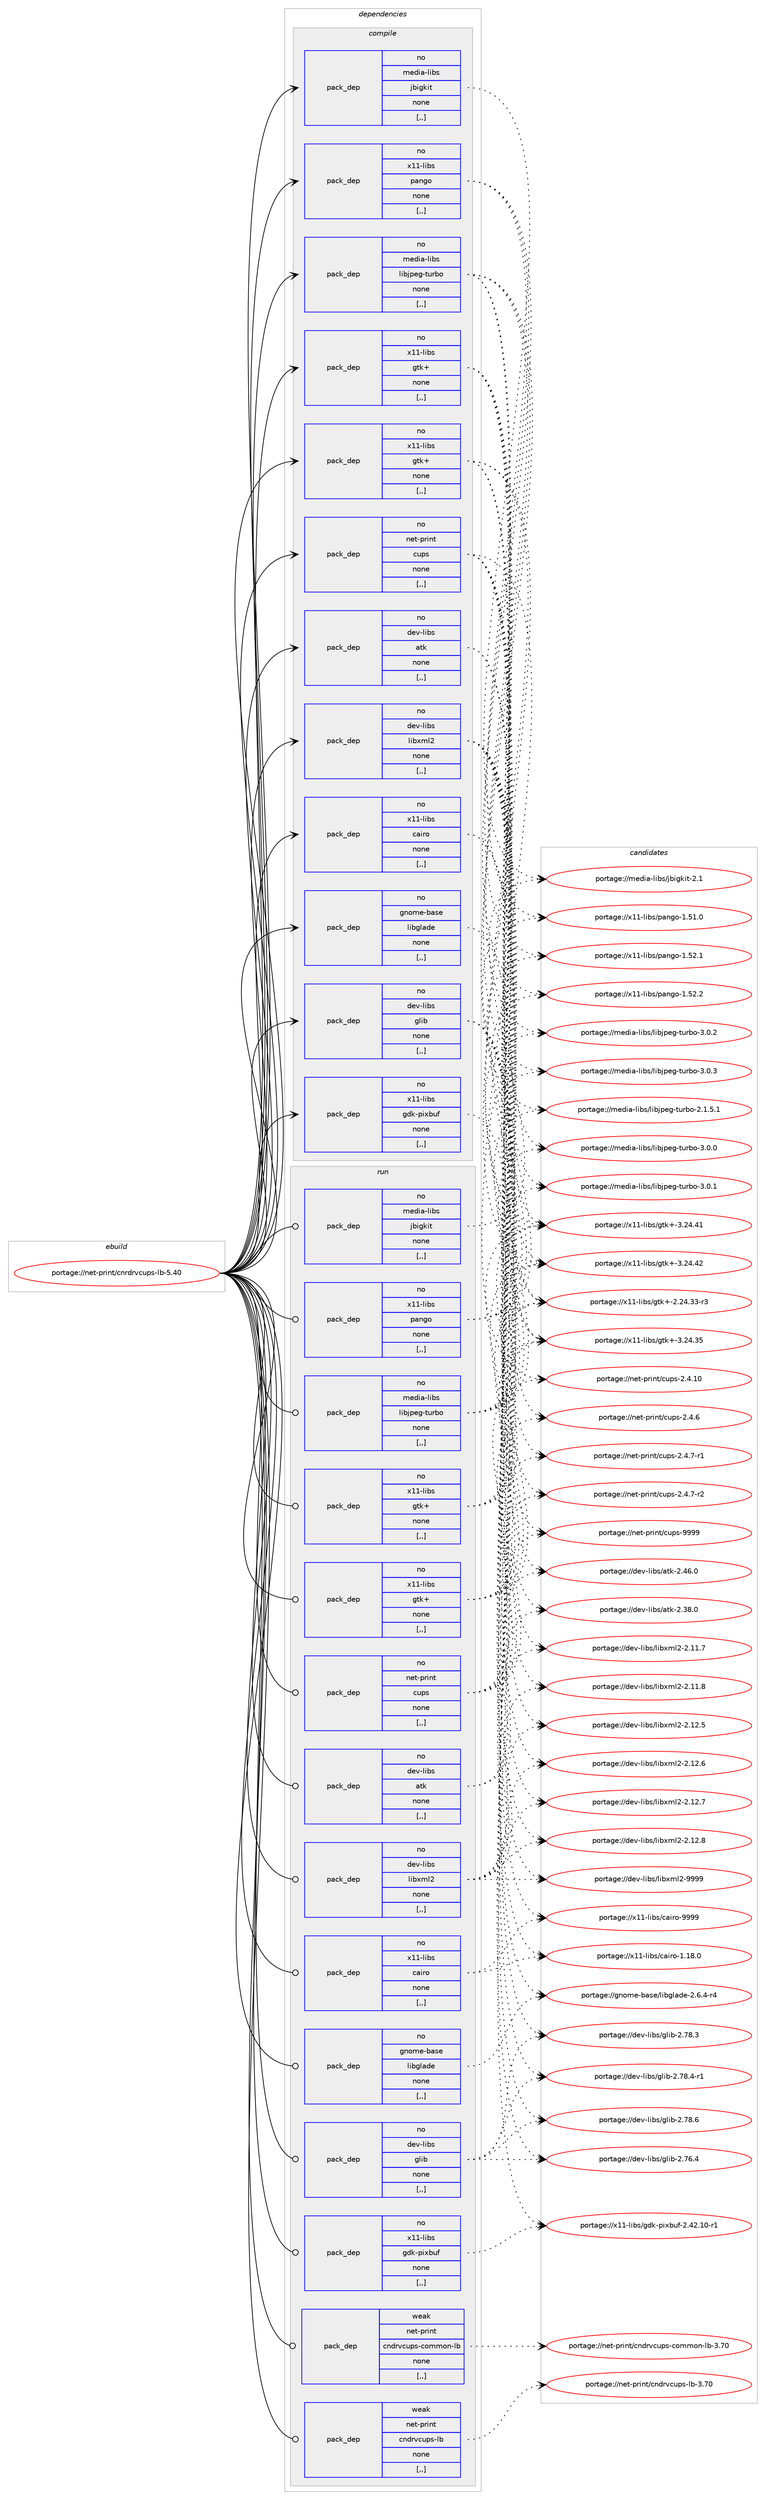 digraph prolog {

# *************
# Graph options
# *************

newrank=true;
concentrate=true;
compound=true;
graph [rankdir=LR,fontname=Helvetica,fontsize=10,ranksep=1.5];#, ranksep=2.5, nodesep=0.2];
edge  [arrowhead=vee];
node  [fontname=Helvetica,fontsize=10];

# **********
# The ebuild
# **********

subgraph cluster_leftcol {
color=gray;
rank=same;
label=<<i>ebuild</i>>;
id [label="portage://net-print/cnrdrvcups-lb-5.40", color=red, width=4, href="../net-print/cnrdrvcups-lb-5.40.svg"];
}

# ****************
# The dependencies
# ****************

subgraph cluster_midcol {
color=gray;
label=<<i>dependencies</i>>;
subgraph cluster_compile {
fillcolor="#eeeeee";
style=filled;
label=<<i>compile</i>>;
subgraph pack272499 {
dependency373563 [label=<<TABLE BORDER="0" CELLBORDER="1" CELLSPACING="0" CELLPADDING="4" WIDTH="220"><TR><TD ROWSPAN="6" CELLPADDING="30">pack_dep</TD></TR><TR><TD WIDTH="110">no</TD></TR><TR><TD>dev-libs</TD></TR><TR><TD>atk</TD></TR><TR><TD>none</TD></TR><TR><TD>[,,]</TD></TR></TABLE>>, shape=none, color=blue];
}
id:e -> dependency373563:w [weight=20,style="solid",arrowhead="vee"];
subgraph pack272500 {
dependency373564 [label=<<TABLE BORDER="0" CELLBORDER="1" CELLSPACING="0" CELLPADDING="4" WIDTH="220"><TR><TD ROWSPAN="6" CELLPADDING="30">pack_dep</TD></TR><TR><TD WIDTH="110">no</TD></TR><TR><TD>dev-libs</TD></TR><TR><TD>glib</TD></TR><TR><TD>none</TD></TR><TR><TD>[,,]</TD></TR></TABLE>>, shape=none, color=blue];
}
id:e -> dependency373564:w [weight=20,style="solid",arrowhead="vee"];
subgraph pack272501 {
dependency373565 [label=<<TABLE BORDER="0" CELLBORDER="1" CELLSPACING="0" CELLPADDING="4" WIDTH="220"><TR><TD ROWSPAN="6" CELLPADDING="30">pack_dep</TD></TR><TR><TD WIDTH="110">no</TD></TR><TR><TD>dev-libs</TD></TR><TR><TD>libxml2</TD></TR><TR><TD>none</TD></TR><TR><TD>[,,]</TD></TR></TABLE>>, shape=none, color=blue];
}
id:e -> dependency373565:w [weight=20,style="solid",arrowhead="vee"];
subgraph pack272502 {
dependency373566 [label=<<TABLE BORDER="0" CELLBORDER="1" CELLSPACING="0" CELLPADDING="4" WIDTH="220"><TR><TD ROWSPAN="6" CELLPADDING="30">pack_dep</TD></TR><TR><TD WIDTH="110">no</TD></TR><TR><TD>gnome-base</TD></TR><TR><TD>libglade</TD></TR><TR><TD>none</TD></TR><TR><TD>[,,]</TD></TR></TABLE>>, shape=none, color=blue];
}
id:e -> dependency373566:w [weight=20,style="solid",arrowhead="vee"];
subgraph pack272503 {
dependency373567 [label=<<TABLE BORDER="0" CELLBORDER="1" CELLSPACING="0" CELLPADDING="4" WIDTH="220"><TR><TD ROWSPAN="6" CELLPADDING="30">pack_dep</TD></TR><TR><TD WIDTH="110">no</TD></TR><TR><TD>media-libs</TD></TR><TR><TD>jbigkit</TD></TR><TR><TD>none</TD></TR><TR><TD>[,,]</TD></TR></TABLE>>, shape=none, color=blue];
}
id:e -> dependency373567:w [weight=20,style="solid",arrowhead="vee"];
subgraph pack272504 {
dependency373568 [label=<<TABLE BORDER="0" CELLBORDER="1" CELLSPACING="0" CELLPADDING="4" WIDTH="220"><TR><TD ROWSPAN="6" CELLPADDING="30">pack_dep</TD></TR><TR><TD WIDTH="110">no</TD></TR><TR><TD>media-libs</TD></TR><TR><TD>libjpeg-turbo</TD></TR><TR><TD>none</TD></TR><TR><TD>[,,]</TD></TR></TABLE>>, shape=none, color=blue];
}
id:e -> dependency373568:w [weight=20,style="solid",arrowhead="vee"];
subgraph pack272505 {
dependency373569 [label=<<TABLE BORDER="0" CELLBORDER="1" CELLSPACING="0" CELLPADDING="4" WIDTH="220"><TR><TD ROWSPAN="6" CELLPADDING="30">pack_dep</TD></TR><TR><TD WIDTH="110">no</TD></TR><TR><TD>net-print</TD></TR><TR><TD>cups</TD></TR><TR><TD>none</TD></TR><TR><TD>[,,]</TD></TR></TABLE>>, shape=none, color=blue];
}
id:e -> dependency373569:w [weight=20,style="solid",arrowhead="vee"];
subgraph pack272506 {
dependency373570 [label=<<TABLE BORDER="0" CELLBORDER="1" CELLSPACING="0" CELLPADDING="4" WIDTH="220"><TR><TD ROWSPAN="6" CELLPADDING="30">pack_dep</TD></TR><TR><TD WIDTH="110">no</TD></TR><TR><TD>x11-libs</TD></TR><TR><TD>cairo</TD></TR><TR><TD>none</TD></TR><TR><TD>[,,]</TD></TR></TABLE>>, shape=none, color=blue];
}
id:e -> dependency373570:w [weight=20,style="solid",arrowhead="vee"];
subgraph pack272507 {
dependency373571 [label=<<TABLE BORDER="0" CELLBORDER="1" CELLSPACING="0" CELLPADDING="4" WIDTH="220"><TR><TD ROWSPAN="6" CELLPADDING="30">pack_dep</TD></TR><TR><TD WIDTH="110">no</TD></TR><TR><TD>x11-libs</TD></TR><TR><TD>gdk-pixbuf</TD></TR><TR><TD>none</TD></TR><TR><TD>[,,]</TD></TR></TABLE>>, shape=none, color=blue];
}
id:e -> dependency373571:w [weight=20,style="solid",arrowhead="vee"];
subgraph pack272508 {
dependency373572 [label=<<TABLE BORDER="0" CELLBORDER="1" CELLSPACING="0" CELLPADDING="4" WIDTH="220"><TR><TD ROWSPAN="6" CELLPADDING="30">pack_dep</TD></TR><TR><TD WIDTH="110">no</TD></TR><TR><TD>x11-libs</TD></TR><TR><TD>gtk+</TD></TR><TR><TD>none</TD></TR><TR><TD>[,,]</TD></TR></TABLE>>, shape=none, color=blue];
}
id:e -> dependency373572:w [weight=20,style="solid",arrowhead="vee"];
subgraph pack272509 {
dependency373573 [label=<<TABLE BORDER="0" CELLBORDER="1" CELLSPACING="0" CELLPADDING="4" WIDTH="220"><TR><TD ROWSPAN="6" CELLPADDING="30">pack_dep</TD></TR><TR><TD WIDTH="110">no</TD></TR><TR><TD>x11-libs</TD></TR><TR><TD>gtk+</TD></TR><TR><TD>none</TD></TR><TR><TD>[,,]</TD></TR></TABLE>>, shape=none, color=blue];
}
id:e -> dependency373573:w [weight=20,style="solid",arrowhead="vee"];
subgraph pack272510 {
dependency373574 [label=<<TABLE BORDER="0" CELLBORDER="1" CELLSPACING="0" CELLPADDING="4" WIDTH="220"><TR><TD ROWSPAN="6" CELLPADDING="30">pack_dep</TD></TR><TR><TD WIDTH="110">no</TD></TR><TR><TD>x11-libs</TD></TR><TR><TD>pango</TD></TR><TR><TD>none</TD></TR><TR><TD>[,,]</TD></TR></TABLE>>, shape=none, color=blue];
}
id:e -> dependency373574:w [weight=20,style="solid",arrowhead="vee"];
}
subgraph cluster_compileandrun {
fillcolor="#eeeeee";
style=filled;
label=<<i>compile and run</i>>;
}
subgraph cluster_run {
fillcolor="#eeeeee";
style=filled;
label=<<i>run</i>>;
subgraph pack272511 {
dependency373575 [label=<<TABLE BORDER="0" CELLBORDER="1" CELLSPACING="0" CELLPADDING="4" WIDTH="220"><TR><TD ROWSPAN="6" CELLPADDING="30">pack_dep</TD></TR><TR><TD WIDTH="110">no</TD></TR><TR><TD>dev-libs</TD></TR><TR><TD>atk</TD></TR><TR><TD>none</TD></TR><TR><TD>[,,]</TD></TR></TABLE>>, shape=none, color=blue];
}
id:e -> dependency373575:w [weight=20,style="solid",arrowhead="odot"];
subgraph pack272512 {
dependency373576 [label=<<TABLE BORDER="0" CELLBORDER="1" CELLSPACING="0" CELLPADDING="4" WIDTH="220"><TR><TD ROWSPAN="6" CELLPADDING="30">pack_dep</TD></TR><TR><TD WIDTH="110">no</TD></TR><TR><TD>dev-libs</TD></TR><TR><TD>glib</TD></TR><TR><TD>none</TD></TR><TR><TD>[,,]</TD></TR></TABLE>>, shape=none, color=blue];
}
id:e -> dependency373576:w [weight=20,style="solid",arrowhead="odot"];
subgraph pack272513 {
dependency373577 [label=<<TABLE BORDER="0" CELLBORDER="1" CELLSPACING="0" CELLPADDING="4" WIDTH="220"><TR><TD ROWSPAN="6" CELLPADDING="30">pack_dep</TD></TR><TR><TD WIDTH="110">no</TD></TR><TR><TD>dev-libs</TD></TR><TR><TD>libxml2</TD></TR><TR><TD>none</TD></TR><TR><TD>[,,]</TD></TR></TABLE>>, shape=none, color=blue];
}
id:e -> dependency373577:w [weight=20,style="solid",arrowhead="odot"];
subgraph pack272514 {
dependency373578 [label=<<TABLE BORDER="0" CELLBORDER="1" CELLSPACING="0" CELLPADDING="4" WIDTH="220"><TR><TD ROWSPAN="6" CELLPADDING="30">pack_dep</TD></TR><TR><TD WIDTH="110">no</TD></TR><TR><TD>gnome-base</TD></TR><TR><TD>libglade</TD></TR><TR><TD>none</TD></TR><TR><TD>[,,]</TD></TR></TABLE>>, shape=none, color=blue];
}
id:e -> dependency373578:w [weight=20,style="solid",arrowhead="odot"];
subgraph pack272515 {
dependency373579 [label=<<TABLE BORDER="0" CELLBORDER="1" CELLSPACING="0" CELLPADDING="4" WIDTH="220"><TR><TD ROWSPAN="6" CELLPADDING="30">pack_dep</TD></TR><TR><TD WIDTH="110">no</TD></TR><TR><TD>media-libs</TD></TR><TR><TD>jbigkit</TD></TR><TR><TD>none</TD></TR><TR><TD>[,,]</TD></TR></TABLE>>, shape=none, color=blue];
}
id:e -> dependency373579:w [weight=20,style="solid",arrowhead="odot"];
subgraph pack272516 {
dependency373580 [label=<<TABLE BORDER="0" CELLBORDER="1" CELLSPACING="0" CELLPADDING="4" WIDTH="220"><TR><TD ROWSPAN="6" CELLPADDING="30">pack_dep</TD></TR><TR><TD WIDTH="110">no</TD></TR><TR><TD>media-libs</TD></TR><TR><TD>libjpeg-turbo</TD></TR><TR><TD>none</TD></TR><TR><TD>[,,]</TD></TR></TABLE>>, shape=none, color=blue];
}
id:e -> dependency373580:w [weight=20,style="solid",arrowhead="odot"];
subgraph pack272517 {
dependency373581 [label=<<TABLE BORDER="0" CELLBORDER="1" CELLSPACING="0" CELLPADDING="4" WIDTH="220"><TR><TD ROWSPAN="6" CELLPADDING="30">pack_dep</TD></TR><TR><TD WIDTH="110">no</TD></TR><TR><TD>net-print</TD></TR><TR><TD>cups</TD></TR><TR><TD>none</TD></TR><TR><TD>[,,]</TD></TR></TABLE>>, shape=none, color=blue];
}
id:e -> dependency373581:w [weight=20,style="solid",arrowhead="odot"];
subgraph pack272518 {
dependency373582 [label=<<TABLE BORDER="0" CELLBORDER="1" CELLSPACING="0" CELLPADDING="4" WIDTH="220"><TR><TD ROWSPAN="6" CELLPADDING="30">pack_dep</TD></TR><TR><TD WIDTH="110">no</TD></TR><TR><TD>x11-libs</TD></TR><TR><TD>cairo</TD></TR><TR><TD>none</TD></TR><TR><TD>[,,]</TD></TR></TABLE>>, shape=none, color=blue];
}
id:e -> dependency373582:w [weight=20,style="solid",arrowhead="odot"];
subgraph pack272519 {
dependency373583 [label=<<TABLE BORDER="0" CELLBORDER="1" CELLSPACING="0" CELLPADDING="4" WIDTH="220"><TR><TD ROWSPAN="6" CELLPADDING="30">pack_dep</TD></TR><TR><TD WIDTH="110">no</TD></TR><TR><TD>x11-libs</TD></TR><TR><TD>gdk-pixbuf</TD></TR><TR><TD>none</TD></TR><TR><TD>[,,]</TD></TR></TABLE>>, shape=none, color=blue];
}
id:e -> dependency373583:w [weight=20,style="solid",arrowhead="odot"];
subgraph pack272520 {
dependency373584 [label=<<TABLE BORDER="0" CELLBORDER="1" CELLSPACING="0" CELLPADDING="4" WIDTH="220"><TR><TD ROWSPAN="6" CELLPADDING="30">pack_dep</TD></TR><TR><TD WIDTH="110">no</TD></TR><TR><TD>x11-libs</TD></TR><TR><TD>gtk+</TD></TR><TR><TD>none</TD></TR><TR><TD>[,,]</TD></TR></TABLE>>, shape=none, color=blue];
}
id:e -> dependency373584:w [weight=20,style="solid",arrowhead="odot"];
subgraph pack272521 {
dependency373585 [label=<<TABLE BORDER="0" CELLBORDER="1" CELLSPACING="0" CELLPADDING="4" WIDTH="220"><TR><TD ROWSPAN="6" CELLPADDING="30">pack_dep</TD></TR><TR><TD WIDTH="110">no</TD></TR><TR><TD>x11-libs</TD></TR><TR><TD>gtk+</TD></TR><TR><TD>none</TD></TR><TR><TD>[,,]</TD></TR></TABLE>>, shape=none, color=blue];
}
id:e -> dependency373585:w [weight=20,style="solid",arrowhead="odot"];
subgraph pack272522 {
dependency373586 [label=<<TABLE BORDER="0" CELLBORDER="1" CELLSPACING="0" CELLPADDING="4" WIDTH="220"><TR><TD ROWSPAN="6" CELLPADDING="30">pack_dep</TD></TR><TR><TD WIDTH="110">no</TD></TR><TR><TD>x11-libs</TD></TR><TR><TD>pango</TD></TR><TR><TD>none</TD></TR><TR><TD>[,,]</TD></TR></TABLE>>, shape=none, color=blue];
}
id:e -> dependency373586:w [weight=20,style="solid",arrowhead="odot"];
subgraph pack272523 {
dependency373587 [label=<<TABLE BORDER="0" CELLBORDER="1" CELLSPACING="0" CELLPADDING="4" WIDTH="220"><TR><TD ROWSPAN="6" CELLPADDING="30">pack_dep</TD></TR><TR><TD WIDTH="110">weak</TD></TR><TR><TD>net-print</TD></TR><TR><TD>cndrvcups-common-lb</TD></TR><TR><TD>none</TD></TR><TR><TD>[,,]</TD></TR></TABLE>>, shape=none, color=blue];
}
id:e -> dependency373587:w [weight=20,style="solid",arrowhead="odot"];
subgraph pack272524 {
dependency373588 [label=<<TABLE BORDER="0" CELLBORDER="1" CELLSPACING="0" CELLPADDING="4" WIDTH="220"><TR><TD ROWSPAN="6" CELLPADDING="30">pack_dep</TD></TR><TR><TD WIDTH="110">weak</TD></TR><TR><TD>net-print</TD></TR><TR><TD>cndrvcups-lb</TD></TR><TR><TD>none</TD></TR><TR><TD>[,,]</TD></TR></TABLE>>, shape=none, color=blue];
}
id:e -> dependency373588:w [weight=20,style="solid",arrowhead="odot"];
}
}

# **************
# The candidates
# **************

subgraph cluster_choices {
rank=same;
color=gray;
label=<<i>candidates</i>>;

subgraph choice272499 {
color=black;
nodesep=1;
choice1001011184510810598115479711610745504651564648 [label="portage://dev-libs/atk-2.38.0", color=red, width=4,href="../dev-libs/atk-2.38.0.svg"];
choice1001011184510810598115479711610745504652544648 [label="portage://dev-libs/atk-2.46.0", color=red, width=4,href="../dev-libs/atk-2.46.0.svg"];
dependency373563:e -> choice1001011184510810598115479711610745504651564648:w [style=dotted,weight="100"];
dependency373563:e -> choice1001011184510810598115479711610745504652544648:w [style=dotted,weight="100"];
}
subgraph choice272500 {
color=black;
nodesep=1;
choice1001011184510810598115471031081059845504655544652 [label="portage://dev-libs/glib-2.76.4", color=red, width=4,href="../dev-libs/glib-2.76.4.svg"];
choice1001011184510810598115471031081059845504655564651 [label="portage://dev-libs/glib-2.78.3", color=red, width=4,href="../dev-libs/glib-2.78.3.svg"];
choice10010111845108105981154710310810598455046555646524511449 [label="portage://dev-libs/glib-2.78.4-r1", color=red, width=4,href="../dev-libs/glib-2.78.4-r1.svg"];
choice1001011184510810598115471031081059845504655564654 [label="portage://dev-libs/glib-2.78.6", color=red, width=4,href="../dev-libs/glib-2.78.6.svg"];
dependency373564:e -> choice1001011184510810598115471031081059845504655544652:w [style=dotted,weight="100"];
dependency373564:e -> choice1001011184510810598115471031081059845504655564651:w [style=dotted,weight="100"];
dependency373564:e -> choice10010111845108105981154710310810598455046555646524511449:w [style=dotted,weight="100"];
dependency373564:e -> choice1001011184510810598115471031081059845504655564654:w [style=dotted,weight="100"];
}
subgraph choice272501 {
color=black;
nodesep=1;
choice100101118451081059811547108105981201091085045504649494655 [label="portage://dev-libs/libxml2-2.11.7", color=red, width=4,href="../dev-libs/libxml2-2.11.7.svg"];
choice100101118451081059811547108105981201091085045504649494656 [label="portage://dev-libs/libxml2-2.11.8", color=red, width=4,href="../dev-libs/libxml2-2.11.8.svg"];
choice100101118451081059811547108105981201091085045504649504653 [label="portage://dev-libs/libxml2-2.12.5", color=red, width=4,href="../dev-libs/libxml2-2.12.5.svg"];
choice100101118451081059811547108105981201091085045504649504654 [label="portage://dev-libs/libxml2-2.12.6", color=red, width=4,href="../dev-libs/libxml2-2.12.6.svg"];
choice100101118451081059811547108105981201091085045504649504655 [label="portage://dev-libs/libxml2-2.12.7", color=red, width=4,href="../dev-libs/libxml2-2.12.7.svg"];
choice100101118451081059811547108105981201091085045504649504656 [label="portage://dev-libs/libxml2-2.12.8", color=red, width=4,href="../dev-libs/libxml2-2.12.8.svg"];
choice10010111845108105981154710810598120109108504557575757 [label="portage://dev-libs/libxml2-9999", color=red, width=4,href="../dev-libs/libxml2-9999.svg"];
dependency373565:e -> choice100101118451081059811547108105981201091085045504649494655:w [style=dotted,weight="100"];
dependency373565:e -> choice100101118451081059811547108105981201091085045504649494656:w [style=dotted,weight="100"];
dependency373565:e -> choice100101118451081059811547108105981201091085045504649504653:w [style=dotted,weight="100"];
dependency373565:e -> choice100101118451081059811547108105981201091085045504649504654:w [style=dotted,weight="100"];
dependency373565:e -> choice100101118451081059811547108105981201091085045504649504655:w [style=dotted,weight="100"];
dependency373565:e -> choice100101118451081059811547108105981201091085045504649504656:w [style=dotted,weight="100"];
dependency373565:e -> choice10010111845108105981154710810598120109108504557575757:w [style=dotted,weight="100"];
}
subgraph choice272502 {
color=black;
nodesep=1;
choice1031101111091014598971151014710810598103108971001014550465446524511452 [label="portage://gnome-base/libglade-2.6.4-r4", color=red, width=4,href="../gnome-base/libglade-2.6.4-r4.svg"];
dependency373566:e -> choice1031101111091014598971151014710810598103108971001014550465446524511452:w [style=dotted,weight="100"];
}
subgraph choice272503 {
color=black;
nodesep=1;
choice109101100105974510810598115471069810510310710511645504649 [label="portage://media-libs/jbigkit-2.1", color=red, width=4,href="../media-libs/jbigkit-2.1.svg"];
dependency373567:e -> choice109101100105974510810598115471069810510310710511645504649:w [style=dotted,weight="100"];
}
subgraph choice272504 {
color=black;
nodesep=1;
choice109101100105974510810598115471081059810611210110345116117114981114550464946534649 [label="portage://media-libs/libjpeg-turbo-2.1.5.1", color=red, width=4,href="../media-libs/libjpeg-turbo-2.1.5.1.svg"];
choice10910110010597451081059811547108105981061121011034511611711498111455146484648 [label="portage://media-libs/libjpeg-turbo-3.0.0", color=red, width=4,href="../media-libs/libjpeg-turbo-3.0.0.svg"];
choice10910110010597451081059811547108105981061121011034511611711498111455146484649 [label="portage://media-libs/libjpeg-turbo-3.0.1", color=red, width=4,href="../media-libs/libjpeg-turbo-3.0.1.svg"];
choice10910110010597451081059811547108105981061121011034511611711498111455146484650 [label="portage://media-libs/libjpeg-turbo-3.0.2", color=red, width=4,href="../media-libs/libjpeg-turbo-3.0.2.svg"];
choice10910110010597451081059811547108105981061121011034511611711498111455146484651 [label="portage://media-libs/libjpeg-turbo-3.0.3", color=red, width=4,href="../media-libs/libjpeg-turbo-3.0.3.svg"];
dependency373568:e -> choice109101100105974510810598115471081059810611210110345116117114981114550464946534649:w [style=dotted,weight="100"];
dependency373568:e -> choice10910110010597451081059811547108105981061121011034511611711498111455146484648:w [style=dotted,weight="100"];
dependency373568:e -> choice10910110010597451081059811547108105981061121011034511611711498111455146484649:w [style=dotted,weight="100"];
dependency373568:e -> choice10910110010597451081059811547108105981061121011034511611711498111455146484650:w [style=dotted,weight="100"];
dependency373568:e -> choice10910110010597451081059811547108105981061121011034511611711498111455146484651:w [style=dotted,weight="100"];
}
subgraph choice272505 {
color=black;
nodesep=1;
choice11010111645112114105110116479911711211545504652464948 [label="portage://net-print/cups-2.4.10", color=red, width=4,href="../net-print/cups-2.4.10.svg"];
choice110101116451121141051101164799117112115455046524654 [label="portage://net-print/cups-2.4.6", color=red, width=4,href="../net-print/cups-2.4.6.svg"];
choice1101011164511211410511011647991171121154550465246554511449 [label="portage://net-print/cups-2.4.7-r1", color=red, width=4,href="../net-print/cups-2.4.7-r1.svg"];
choice1101011164511211410511011647991171121154550465246554511450 [label="portage://net-print/cups-2.4.7-r2", color=red, width=4,href="../net-print/cups-2.4.7-r2.svg"];
choice1101011164511211410511011647991171121154557575757 [label="portage://net-print/cups-9999", color=red, width=4,href="../net-print/cups-9999.svg"];
dependency373569:e -> choice11010111645112114105110116479911711211545504652464948:w [style=dotted,weight="100"];
dependency373569:e -> choice110101116451121141051101164799117112115455046524654:w [style=dotted,weight="100"];
dependency373569:e -> choice1101011164511211410511011647991171121154550465246554511449:w [style=dotted,weight="100"];
dependency373569:e -> choice1101011164511211410511011647991171121154550465246554511450:w [style=dotted,weight="100"];
dependency373569:e -> choice1101011164511211410511011647991171121154557575757:w [style=dotted,weight="100"];
}
subgraph choice272506 {
color=black;
nodesep=1;
choice1204949451081059811547999710511411145494649564648 [label="portage://x11-libs/cairo-1.18.0", color=red, width=4,href="../x11-libs/cairo-1.18.0.svg"];
choice120494945108105981154799971051141114557575757 [label="portage://x11-libs/cairo-9999", color=red, width=4,href="../x11-libs/cairo-9999.svg"];
dependency373570:e -> choice1204949451081059811547999710511411145494649564648:w [style=dotted,weight="100"];
dependency373570:e -> choice120494945108105981154799971051141114557575757:w [style=dotted,weight="100"];
}
subgraph choice272507 {
color=black;
nodesep=1;
choice1204949451081059811547103100107451121051209811710245504652504649484511449 [label="portage://x11-libs/gdk-pixbuf-2.42.10-r1", color=red, width=4,href="../x11-libs/gdk-pixbuf-2.42.10-r1.svg"];
dependency373571:e -> choice1204949451081059811547103100107451121051209811710245504652504649484511449:w [style=dotted,weight="100"];
}
subgraph choice272508 {
color=black;
nodesep=1;
choice12049494510810598115471031161074345504650524651514511451 [label="portage://x11-libs/gtk+-2.24.33-r3", color=red, width=4,href="../x11-libs/gtk+-2.24.33-r3.svg"];
choice1204949451081059811547103116107434551465052465153 [label="portage://x11-libs/gtk+-3.24.35", color=red, width=4,href="../x11-libs/gtk+-3.24.35.svg"];
choice1204949451081059811547103116107434551465052465249 [label="portage://x11-libs/gtk+-3.24.41", color=red, width=4,href="../x11-libs/gtk+-3.24.41.svg"];
choice1204949451081059811547103116107434551465052465250 [label="portage://x11-libs/gtk+-3.24.42", color=red, width=4,href="../x11-libs/gtk+-3.24.42.svg"];
dependency373572:e -> choice12049494510810598115471031161074345504650524651514511451:w [style=dotted,weight="100"];
dependency373572:e -> choice1204949451081059811547103116107434551465052465153:w [style=dotted,weight="100"];
dependency373572:e -> choice1204949451081059811547103116107434551465052465249:w [style=dotted,weight="100"];
dependency373572:e -> choice1204949451081059811547103116107434551465052465250:w [style=dotted,weight="100"];
}
subgraph choice272509 {
color=black;
nodesep=1;
choice12049494510810598115471031161074345504650524651514511451 [label="portage://x11-libs/gtk+-2.24.33-r3", color=red, width=4,href="../x11-libs/gtk+-2.24.33-r3.svg"];
choice1204949451081059811547103116107434551465052465153 [label="portage://x11-libs/gtk+-3.24.35", color=red, width=4,href="../x11-libs/gtk+-3.24.35.svg"];
choice1204949451081059811547103116107434551465052465249 [label="portage://x11-libs/gtk+-3.24.41", color=red, width=4,href="../x11-libs/gtk+-3.24.41.svg"];
choice1204949451081059811547103116107434551465052465250 [label="portage://x11-libs/gtk+-3.24.42", color=red, width=4,href="../x11-libs/gtk+-3.24.42.svg"];
dependency373573:e -> choice12049494510810598115471031161074345504650524651514511451:w [style=dotted,weight="100"];
dependency373573:e -> choice1204949451081059811547103116107434551465052465153:w [style=dotted,weight="100"];
dependency373573:e -> choice1204949451081059811547103116107434551465052465249:w [style=dotted,weight="100"];
dependency373573:e -> choice1204949451081059811547103116107434551465052465250:w [style=dotted,weight="100"];
}
subgraph choice272510 {
color=black;
nodesep=1;
choice12049494510810598115471129711010311145494653494648 [label="portage://x11-libs/pango-1.51.0", color=red, width=4,href="../x11-libs/pango-1.51.0.svg"];
choice12049494510810598115471129711010311145494653504649 [label="portage://x11-libs/pango-1.52.1", color=red, width=4,href="../x11-libs/pango-1.52.1.svg"];
choice12049494510810598115471129711010311145494653504650 [label="portage://x11-libs/pango-1.52.2", color=red, width=4,href="../x11-libs/pango-1.52.2.svg"];
dependency373574:e -> choice12049494510810598115471129711010311145494653494648:w [style=dotted,weight="100"];
dependency373574:e -> choice12049494510810598115471129711010311145494653504649:w [style=dotted,weight="100"];
dependency373574:e -> choice12049494510810598115471129711010311145494653504650:w [style=dotted,weight="100"];
}
subgraph choice272511 {
color=black;
nodesep=1;
choice1001011184510810598115479711610745504651564648 [label="portage://dev-libs/atk-2.38.0", color=red, width=4,href="../dev-libs/atk-2.38.0.svg"];
choice1001011184510810598115479711610745504652544648 [label="portage://dev-libs/atk-2.46.0", color=red, width=4,href="../dev-libs/atk-2.46.0.svg"];
dependency373575:e -> choice1001011184510810598115479711610745504651564648:w [style=dotted,weight="100"];
dependency373575:e -> choice1001011184510810598115479711610745504652544648:w [style=dotted,weight="100"];
}
subgraph choice272512 {
color=black;
nodesep=1;
choice1001011184510810598115471031081059845504655544652 [label="portage://dev-libs/glib-2.76.4", color=red, width=4,href="../dev-libs/glib-2.76.4.svg"];
choice1001011184510810598115471031081059845504655564651 [label="portage://dev-libs/glib-2.78.3", color=red, width=4,href="../dev-libs/glib-2.78.3.svg"];
choice10010111845108105981154710310810598455046555646524511449 [label="portage://dev-libs/glib-2.78.4-r1", color=red, width=4,href="../dev-libs/glib-2.78.4-r1.svg"];
choice1001011184510810598115471031081059845504655564654 [label="portage://dev-libs/glib-2.78.6", color=red, width=4,href="../dev-libs/glib-2.78.6.svg"];
dependency373576:e -> choice1001011184510810598115471031081059845504655544652:w [style=dotted,weight="100"];
dependency373576:e -> choice1001011184510810598115471031081059845504655564651:w [style=dotted,weight="100"];
dependency373576:e -> choice10010111845108105981154710310810598455046555646524511449:w [style=dotted,weight="100"];
dependency373576:e -> choice1001011184510810598115471031081059845504655564654:w [style=dotted,weight="100"];
}
subgraph choice272513 {
color=black;
nodesep=1;
choice100101118451081059811547108105981201091085045504649494655 [label="portage://dev-libs/libxml2-2.11.7", color=red, width=4,href="../dev-libs/libxml2-2.11.7.svg"];
choice100101118451081059811547108105981201091085045504649494656 [label="portage://dev-libs/libxml2-2.11.8", color=red, width=4,href="../dev-libs/libxml2-2.11.8.svg"];
choice100101118451081059811547108105981201091085045504649504653 [label="portage://dev-libs/libxml2-2.12.5", color=red, width=4,href="../dev-libs/libxml2-2.12.5.svg"];
choice100101118451081059811547108105981201091085045504649504654 [label="portage://dev-libs/libxml2-2.12.6", color=red, width=4,href="../dev-libs/libxml2-2.12.6.svg"];
choice100101118451081059811547108105981201091085045504649504655 [label="portage://dev-libs/libxml2-2.12.7", color=red, width=4,href="../dev-libs/libxml2-2.12.7.svg"];
choice100101118451081059811547108105981201091085045504649504656 [label="portage://dev-libs/libxml2-2.12.8", color=red, width=4,href="../dev-libs/libxml2-2.12.8.svg"];
choice10010111845108105981154710810598120109108504557575757 [label="portage://dev-libs/libxml2-9999", color=red, width=4,href="../dev-libs/libxml2-9999.svg"];
dependency373577:e -> choice100101118451081059811547108105981201091085045504649494655:w [style=dotted,weight="100"];
dependency373577:e -> choice100101118451081059811547108105981201091085045504649494656:w [style=dotted,weight="100"];
dependency373577:e -> choice100101118451081059811547108105981201091085045504649504653:w [style=dotted,weight="100"];
dependency373577:e -> choice100101118451081059811547108105981201091085045504649504654:w [style=dotted,weight="100"];
dependency373577:e -> choice100101118451081059811547108105981201091085045504649504655:w [style=dotted,weight="100"];
dependency373577:e -> choice100101118451081059811547108105981201091085045504649504656:w [style=dotted,weight="100"];
dependency373577:e -> choice10010111845108105981154710810598120109108504557575757:w [style=dotted,weight="100"];
}
subgraph choice272514 {
color=black;
nodesep=1;
choice1031101111091014598971151014710810598103108971001014550465446524511452 [label="portage://gnome-base/libglade-2.6.4-r4", color=red, width=4,href="../gnome-base/libglade-2.6.4-r4.svg"];
dependency373578:e -> choice1031101111091014598971151014710810598103108971001014550465446524511452:w [style=dotted,weight="100"];
}
subgraph choice272515 {
color=black;
nodesep=1;
choice109101100105974510810598115471069810510310710511645504649 [label="portage://media-libs/jbigkit-2.1", color=red, width=4,href="../media-libs/jbigkit-2.1.svg"];
dependency373579:e -> choice109101100105974510810598115471069810510310710511645504649:w [style=dotted,weight="100"];
}
subgraph choice272516 {
color=black;
nodesep=1;
choice109101100105974510810598115471081059810611210110345116117114981114550464946534649 [label="portage://media-libs/libjpeg-turbo-2.1.5.1", color=red, width=4,href="../media-libs/libjpeg-turbo-2.1.5.1.svg"];
choice10910110010597451081059811547108105981061121011034511611711498111455146484648 [label="portage://media-libs/libjpeg-turbo-3.0.0", color=red, width=4,href="../media-libs/libjpeg-turbo-3.0.0.svg"];
choice10910110010597451081059811547108105981061121011034511611711498111455146484649 [label="portage://media-libs/libjpeg-turbo-3.0.1", color=red, width=4,href="../media-libs/libjpeg-turbo-3.0.1.svg"];
choice10910110010597451081059811547108105981061121011034511611711498111455146484650 [label="portage://media-libs/libjpeg-turbo-3.0.2", color=red, width=4,href="../media-libs/libjpeg-turbo-3.0.2.svg"];
choice10910110010597451081059811547108105981061121011034511611711498111455146484651 [label="portage://media-libs/libjpeg-turbo-3.0.3", color=red, width=4,href="../media-libs/libjpeg-turbo-3.0.3.svg"];
dependency373580:e -> choice109101100105974510810598115471081059810611210110345116117114981114550464946534649:w [style=dotted,weight="100"];
dependency373580:e -> choice10910110010597451081059811547108105981061121011034511611711498111455146484648:w [style=dotted,weight="100"];
dependency373580:e -> choice10910110010597451081059811547108105981061121011034511611711498111455146484649:w [style=dotted,weight="100"];
dependency373580:e -> choice10910110010597451081059811547108105981061121011034511611711498111455146484650:w [style=dotted,weight="100"];
dependency373580:e -> choice10910110010597451081059811547108105981061121011034511611711498111455146484651:w [style=dotted,weight="100"];
}
subgraph choice272517 {
color=black;
nodesep=1;
choice11010111645112114105110116479911711211545504652464948 [label="portage://net-print/cups-2.4.10", color=red, width=4,href="../net-print/cups-2.4.10.svg"];
choice110101116451121141051101164799117112115455046524654 [label="portage://net-print/cups-2.4.6", color=red, width=4,href="../net-print/cups-2.4.6.svg"];
choice1101011164511211410511011647991171121154550465246554511449 [label="portage://net-print/cups-2.4.7-r1", color=red, width=4,href="../net-print/cups-2.4.7-r1.svg"];
choice1101011164511211410511011647991171121154550465246554511450 [label="portage://net-print/cups-2.4.7-r2", color=red, width=4,href="../net-print/cups-2.4.7-r2.svg"];
choice1101011164511211410511011647991171121154557575757 [label="portage://net-print/cups-9999", color=red, width=4,href="../net-print/cups-9999.svg"];
dependency373581:e -> choice11010111645112114105110116479911711211545504652464948:w [style=dotted,weight="100"];
dependency373581:e -> choice110101116451121141051101164799117112115455046524654:w [style=dotted,weight="100"];
dependency373581:e -> choice1101011164511211410511011647991171121154550465246554511449:w [style=dotted,weight="100"];
dependency373581:e -> choice1101011164511211410511011647991171121154550465246554511450:w [style=dotted,weight="100"];
dependency373581:e -> choice1101011164511211410511011647991171121154557575757:w [style=dotted,weight="100"];
}
subgraph choice272518 {
color=black;
nodesep=1;
choice1204949451081059811547999710511411145494649564648 [label="portage://x11-libs/cairo-1.18.0", color=red, width=4,href="../x11-libs/cairo-1.18.0.svg"];
choice120494945108105981154799971051141114557575757 [label="portage://x11-libs/cairo-9999", color=red, width=4,href="../x11-libs/cairo-9999.svg"];
dependency373582:e -> choice1204949451081059811547999710511411145494649564648:w [style=dotted,weight="100"];
dependency373582:e -> choice120494945108105981154799971051141114557575757:w [style=dotted,weight="100"];
}
subgraph choice272519 {
color=black;
nodesep=1;
choice1204949451081059811547103100107451121051209811710245504652504649484511449 [label="portage://x11-libs/gdk-pixbuf-2.42.10-r1", color=red, width=4,href="../x11-libs/gdk-pixbuf-2.42.10-r1.svg"];
dependency373583:e -> choice1204949451081059811547103100107451121051209811710245504652504649484511449:w [style=dotted,weight="100"];
}
subgraph choice272520 {
color=black;
nodesep=1;
choice12049494510810598115471031161074345504650524651514511451 [label="portage://x11-libs/gtk+-2.24.33-r3", color=red, width=4,href="../x11-libs/gtk+-2.24.33-r3.svg"];
choice1204949451081059811547103116107434551465052465153 [label="portage://x11-libs/gtk+-3.24.35", color=red, width=4,href="../x11-libs/gtk+-3.24.35.svg"];
choice1204949451081059811547103116107434551465052465249 [label="portage://x11-libs/gtk+-3.24.41", color=red, width=4,href="../x11-libs/gtk+-3.24.41.svg"];
choice1204949451081059811547103116107434551465052465250 [label="portage://x11-libs/gtk+-3.24.42", color=red, width=4,href="../x11-libs/gtk+-3.24.42.svg"];
dependency373584:e -> choice12049494510810598115471031161074345504650524651514511451:w [style=dotted,weight="100"];
dependency373584:e -> choice1204949451081059811547103116107434551465052465153:w [style=dotted,weight="100"];
dependency373584:e -> choice1204949451081059811547103116107434551465052465249:w [style=dotted,weight="100"];
dependency373584:e -> choice1204949451081059811547103116107434551465052465250:w [style=dotted,weight="100"];
}
subgraph choice272521 {
color=black;
nodesep=1;
choice12049494510810598115471031161074345504650524651514511451 [label="portage://x11-libs/gtk+-2.24.33-r3", color=red, width=4,href="../x11-libs/gtk+-2.24.33-r3.svg"];
choice1204949451081059811547103116107434551465052465153 [label="portage://x11-libs/gtk+-3.24.35", color=red, width=4,href="../x11-libs/gtk+-3.24.35.svg"];
choice1204949451081059811547103116107434551465052465249 [label="portage://x11-libs/gtk+-3.24.41", color=red, width=4,href="../x11-libs/gtk+-3.24.41.svg"];
choice1204949451081059811547103116107434551465052465250 [label="portage://x11-libs/gtk+-3.24.42", color=red, width=4,href="../x11-libs/gtk+-3.24.42.svg"];
dependency373585:e -> choice12049494510810598115471031161074345504650524651514511451:w [style=dotted,weight="100"];
dependency373585:e -> choice1204949451081059811547103116107434551465052465153:w [style=dotted,weight="100"];
dependency373585:e -> choice1204949451081059811547103116107434551465052465249:w [style=dotted,weight="100"];
dependency373585:e -> choice1204949451081059811547103116107434551465052465250:w [style=dotted,weight="100"];
}
subgraph choice272522 {
color=black;
nodesep=1;
choice12049494510810598115471129711010311145494653494648 [label="portage://x11-libs/pango-1.51.0", color=red, width=4,href="../x11-libs/pango-1.51.0.svg"];
choice12049494510810598115471129711010311145494653504649 [label="portage://x11-libs/pango-1.52.1", color=red, width=4,href="../x11-libs/pango-1.52.1.svg"];
choice12049494510810598115471129711010311145494653504650 [label="portage://x11-libs/pango-1.52.2", color=red, width=4,href="../x11-libs/pango-1.52.2.svg"];
dependency373586:e -> choice12049494510810598115471129711010311145494653494648:w [style=dotted,weight="100"];
dependency373586:e -> choice12049494510810598115471129711010311145494653504649:w [style=dotted,weight="100"];
dependency373586:e -> choice12049494510810598115471129711010311145494653504650:w [style=dotted,weight="100"];
}
subgraph choice272523 {
color=black;
nodesep=1;
choice11010111645112114105110116479911010011411899117112115459911110910911111045108984551465548 [label="portage://net-print/cndrvcups-common-lb-3.70", color=red, width=4,href="../net-print/cndrvcups-common-lb-3.70.svg"];
dependency373587:e -> choice11010111645112114105110116479911010011411899117112115459911110910911111045108984551465548:w [style=dotted,weight="100"];
}
subgraph choice272524 {
color=black;
nodesep=1;
choice1101011164511211410511011647991101001141189911711211545108984551465548 [label="portage://net-print/cndrvcups-lb-3.70", color=red, width=4,href="../net-print/cndrvcups-lb-3.70.svg"];
dependency373588:e -> choice1101011164511211410511011647991101001141189911711211545108984551465548:w [style=dotted,weight="100"];
}
}

}

